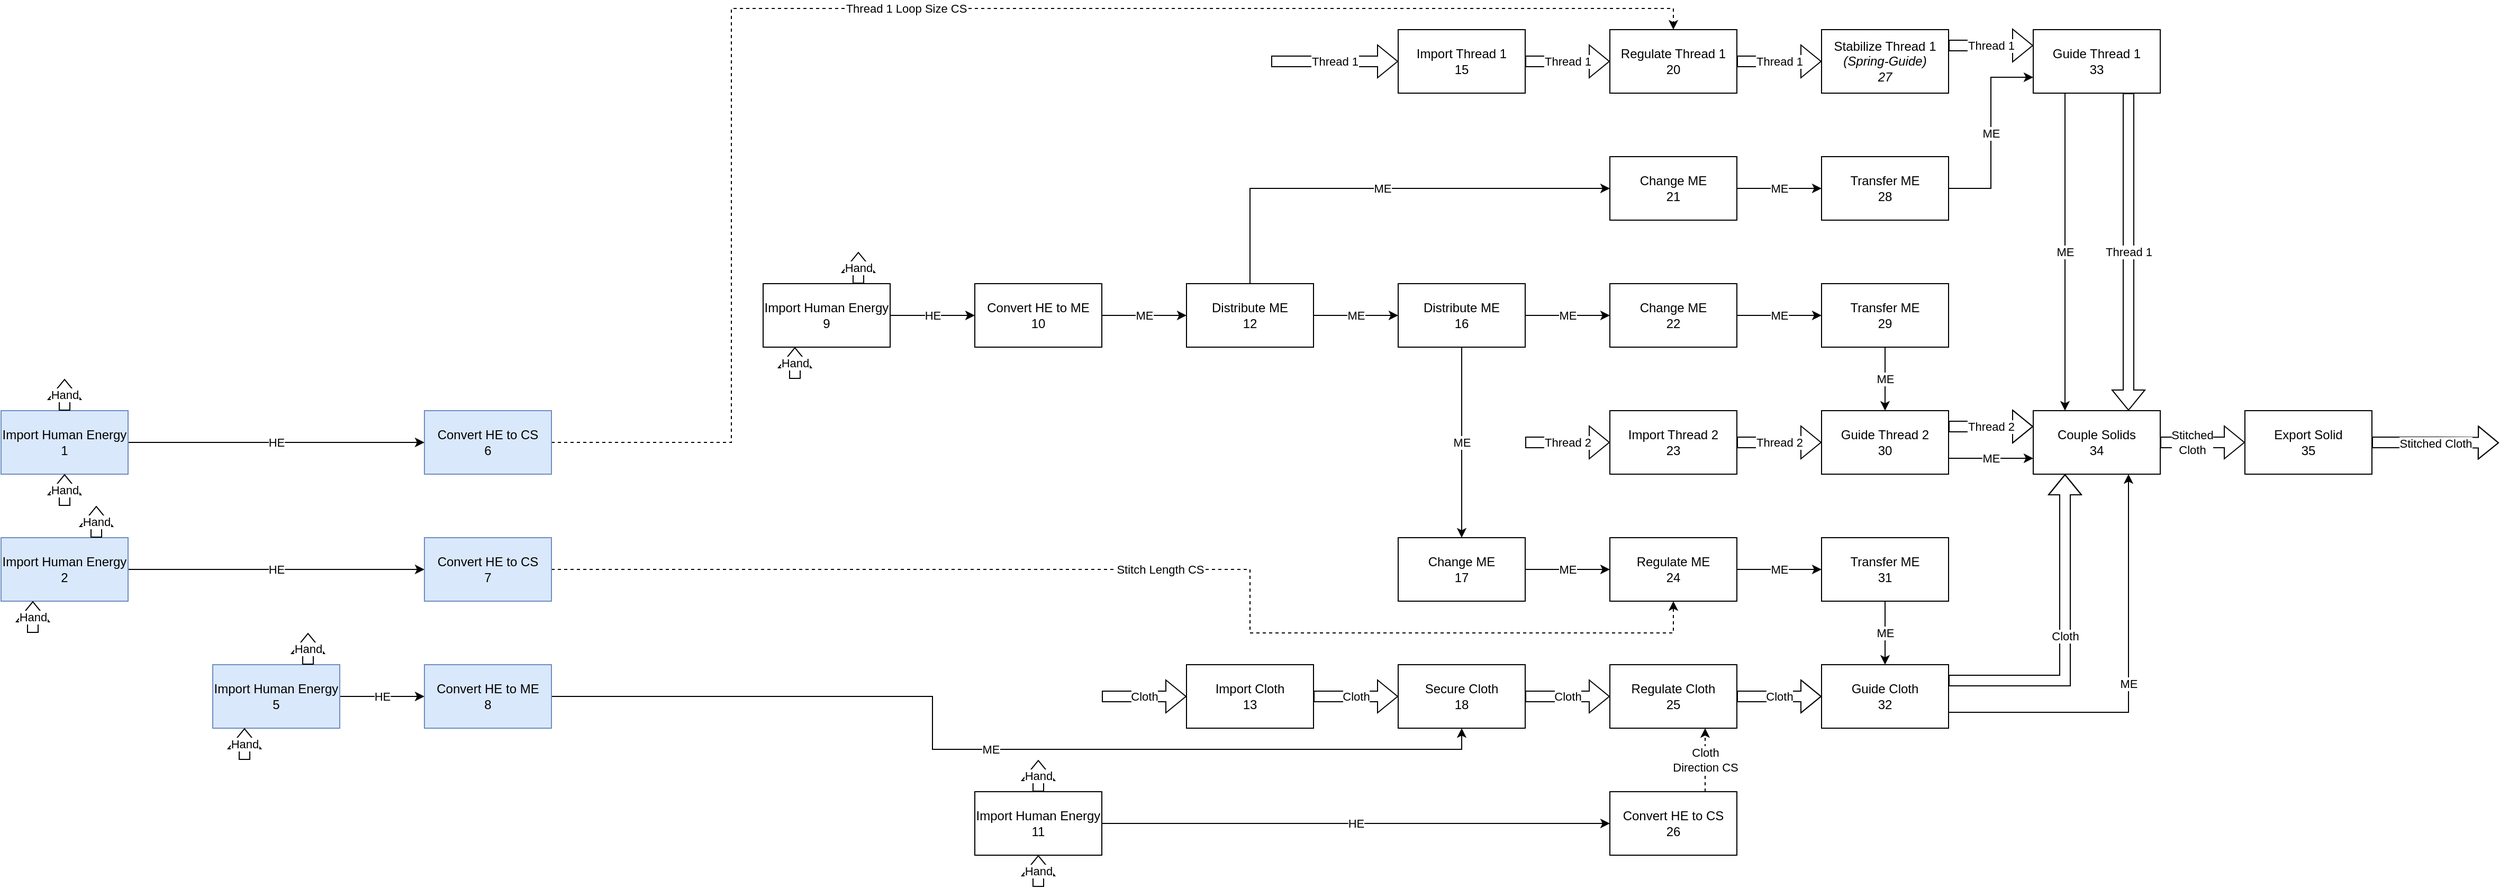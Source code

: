 <mxfile version="20.8.16" type="device"><diagram id="FouJqV1d_kmbgYVT5TFx" name="Page-1"><mxGraphModel dx="2047" dy="1129" grid="1" gridSize="10" guides="1" tooltips="1" connect="1" arrows="1" fold="1" page="1" pageScale="1" pageWidth="1100" pageHeight="850" math="0" shadow="0"><root><mxCell id="0"/><mxCell id="1" parent="0"/><mxCell id="19Ydm1xxJgZy9LFZEYsm-6" value="HE" style="edgeStyle=orthogonalEdgeStyle;rounded=0;orthogonalLoop=1;jettySize=auto;html=1;exitX=1;exitY=0.5;exitDx=0;exitDy=0;entryX=0;entryY=0.5;entryDx=0;entryDy=0;" parent="1" source="19Ydm1xxJgZy9LFZEYsm-1" target="19Ydm1xxJgZy9LFZEYsm-5" edge="1"><mxGeometry relative="1" as="geometry"/></mxCell><mxCell id="19Ydm1xxJgZy9LFZEYsm-1" value="Import Human Energy&lt;br&gt;9" style="rounded=0;whiteSpace=wrap;html=1;" parent="1" vertex="1"><mxGeometry x="80" y="270" width="120" height="60" as="geometry"/></mxCell><mxCell id="19Ydm1xxJgZy9LFZEYsm-2" value="Hand" style="shape=flexArrow;endArrow=classic;html=1;rounded=0;entryX=0.25;entryY=1;entryDx=0;entryDy=0;" parent="1" target="19Ydm1xxJgZy9LFZEYsm-1" edge="1"><mxGeometry width="50" height="50" relative="1" as="geometry"><mxPoint x="110" y="360" as="sourcePoint"/><mxPoint x="170" y="370" as="targetPoint"/></mxGeometry></mxCell><mxCell id="19Ydm1xxJgZy9LFZEYsm-3" value="Hand" style="shape=flexArrow;endArrow=classic;html=1;rounded=0;exitX=0.75;exitY=0;exitDx=0;exitDy=0;" parent="1" source="19Ydm1xxJgZy9LFZEYsm-1" edge="1"><mxGeometry width="50" height="50" relative="1" as="geometry"><mxPoint x="120" y="230" as="sourcePoint"/><mxPoint x="170" y="240" as="targetPoint"/></mxGeometry></mxCell><mxCell id="19Ydm1xxJgZy9LFZEYsm-8" value="ME" style="edgeStyle=orthogonalEdgeStyle;rounded=0;orthogonalLoop=1;jettySize=auto;html=1;exitX=1;exitY=0.5;exitDx=0;exitDy=0;entryX=0;entryY=0.5;entryDx=0;entryDy=0;" parent="1" source="19Ydm1xxJgZy9LFZEYsm-5" target="19Ydm1xxJgZy9LFZEYsm-7" edge="1"><mxGeometry relative="1" as="geometry"><mxPoint x="470" y="320" as="targetPoint"/></mxGeometry></mxCell><mxCell id="19Ydm1xxJgZy9LFZEYsm-5" value="Convert HE to ME&lt;br&gt;10" style="rounded=0;whiteSpace=wrap;html=1;" parent="1" vertex="1"><mxGeometry x="280" y="270" width="120" height="60" as="geometry"/></mxCell><mxCell id="19Ydm1xxJgZy9LFZEYsm-54" value="ME" style="edgeStyle=orthogonalEdgeStyle;rounded=0;orthogonalLoop=1;jettySize=auto;html=1;exitX=1;exitY=0.5;exitDx=0;exitDy=0;entryX=0;entryY=0.5;entryDx=0;entryDy=0;" parent="1" source="19Ydm1xxJgZy9LFZEYsm-7" target="19Ydm1xxJgZy9LFZEYsm-36" edge="1"><mxGeometry relative="1" as="geometry"/></mxCell><mxCell id="19Ydm1xxJgZy9LFZEYsm-7" value="Distribute ME&lt;br&gt;12" style="rounded=0;whiteSpace=wrap;html=1;" parent="1" vertex="1"><mxGeometry x="480" y="270" width="120" height="60" as="geometry"/></mxCell><mxCell id="19Ydm1xxJgZy9LFZEYsm-12" value="ME" style="edgeStyle=orthogonalEdgeStyle;rounded=0;orthogonalLoop=1;jettySize=auto;html=1;exitX=0.5;exitY=0;exitDx=0;exitDy=0;entryX=0;entryY=0.5;entryDx=0;entryDy=0;" parent="1" source="19Ydm1xxJgZy9LFZEYsm-7" target="19Ydm1xxJgZy9LFZEYsm-10" edge="1"><mxGeometry relative="1" as="geometry"><mxPoint x="600" y="180" as="sourcePoint"/></mxGeometry></mxCell><mxCell id="19Ydm1xxJgZy9LFZEYsm-17" value="ME" style="edgeStyle=orthogonalEdgeStyle;rounded=0;orthogonalLoop=1;jettySize=auto;html=1;exitX=1;exitY=0.5;exitDx=0;exitDy=0;entryX=0;entryY=0.5;entryDx=0;entryDy=0;" parent="1" source="19Ydm1xxJgZy9LFZEYsm-10" target="19Ydm1xxJgZy9LFZEYsm-13" edge="1"><mxGeometry relative="1" as="geometry"/></mxCell><mxCell id="19Ydm1xxJgZy9LFZEYsm-10" value="Change ME&lt;br&gt;21" style="rounded=0;whiteSpace=wrap;html=1;" parent="1" vertex="1"><mxGeometry x="880" y="150" width="120" height="60" as="geometry"/></mxCell><mxCell id="19Ydm1xxJgZy9LFZEYsm-18" value="ME" style="edgeStyle=orthogonalEdgeStyle;rounded=0;orthogonalLoop=1;jettySize=auto;html=1;entryX=0;entryY=0.75;entryDx=0;entryDy=0;exitX=1;exitY=0.5;exitDx=0;exitDy=0;" parent="1" source="19Ydm1xxJgZy9LFZEYsm-13" target="19Ydm1xxJgZy9LFZEYsm-21" edge="1"><mxGeometry relative="1" as="geometry"><mxPoint x="1200" y="180" as="sourcePoint"/><mxPoint x="1080" y="180.0" as="targetPoint"/><Array as="points"><mxPoint x="1240" y="180"/><mxPoint x="1240" y="75"/></Array></mxGeometry></mxCell><mxCell id="19Ydm1xxJgZy9LFZEYsm-13" value="Transfer ME&lt;br&gt;28" style="rounded=0;whiteSpace=wrap;html=1;" parent="1" vertex="1"><mxGeometry x="1080" y="150" width="120" height="60" as="geometry"/></mxCell><mxCell id="19Ydm1xxJgZy9LFZEYsm-14" value="Import Thread 1&lt;br&gt;15" style="rounded=0;whiteSpace=wrap;html=1;" parent="1" vertex="1"><mxGeometry x="680" y="30" width="120" height="60" as="geometry"/></mxCell><mxCell id="19Ydm1xxJgZy9LFZEYsm-22" value="Thread 1" style="edgeStyle=orthogonalEdgeStyle;shape=flexArrow;rounded=0;orthogonalLoop=1;jettySize=auto;html=1;entryX=0;entryY=0.5;entryDx=0;entryDy=0;exitX=1;exitY=0.5;exitDx=0;exitDy=0;" parent="1" source="19Ydm1xxJgZy9LFZEYsm-14" target="19Ydm1xxJgZy9LFZEYsm-24" edge="1"><mxGeometry relative="1" as="geometry"><mxPoint x="870" y="60" as="targetPoint"/><mxPoint x="810" y="50" as="sourcePoint"/></mxGeometry></mxCell><mxCell id="19Ydm1xxJgZy9LFZEYsm-86" value="Thread 1" style="edgeStyle=orthogonalEdgeStyle;rounded=0;orthogonalLoop=1;jettySize=auto;html=1;entryX=0.75;entryY=0;entryDx=0;entryDy=0;shape=flexArrow;exitX=0.75;exitY=1;exitDx=0;exitDy=0;" parent="1" source="19Ydm1xxJgZy9LFZEYsm-21" target="19Ydm1xxJgZy9LFZEYsm-85" edge="1"><mxGeometry relative="1" as="geometry"><mxPoint x="1370" y="170" as="sourcePoint"/></mxGeometry></mxCell><mxCell id="19Ydm1xxJgZy9LFZEYsm-94" value="ME" style="edgeStyle=orthogonalEdgeStyle;rounded=0;orthogonalLoop=1;jettySize=auto;html=1;entryX=0.25;entryY=0;entryDx=0;entryDy=0;exitX=0.25;exitY=1;exitDx=0;exitDy=0;" parent="1" source="19Ydm1xxJgZy9LFZEYsm-21" target="19Ydm1xxJgZy9LFZEYsm-85" edge="1"><mxGeometry relative="1" as="geometry"><mxPoint x="1310" y="180" as="sourcePoint"/></mxGeometry></mxCell><mxCell id="19Ydm1xxJgZy9LFZEYsm-21" value="Guide Thread 1&lt;br&gt;33" style="rounded=0;whiteSpace=wrap;html=1;" parent="1" vertex="1"><mxGeometry x="1280" y="30" width="120" height="60" as="geometry"/></mxCell><mxCell id="19Ydm1xxJgZy9LFZEYsm-25" value="Thread 1" style="edgeStyle=orthogonalEdgeStyle;rounded=0;orthogonalLoop=1;jettySize=auto;html=1;entryX=0;entryY=0.25;entryDx=0;entryDy=0;shape=flexArrow;exitX=1;exitY=0.25;exitDx=0;exitDy=0;" parent="1" source="19Ydm1xxJgZy9LFZEYsm-113" target="19Ydm1xxJgZy9LFZEYsm-21" edge="1"><mxGeometry relative="1" as="geometry"><mxPoint x="1200" y="60" as="sourcePoint"/></mxGeometry></mxCell><mxCell id="19Ydm1xxJgZy9LFZEYsm-114" value="Thread 1" style="edgeStyle=orthogonalEdgeStyle;rounded=0;orthogonalLoop=1;jettySize=auto;html=1;exitX=1;exitY=0.5;exitDx=0;exitDy=0;entryX=0;entryY=0.5;entryDx=0;entryDy=0;shape=flexArrow;" parent="1" source="19Ydm1xxJgZy9LFZEYsm-24" target="19Ydm1xxJgZy9LFZEYsm-113" edge="1"><mxGeometry relative="1" as="geometry"/></mxCell><mxCell id="19Ydm1xxJgZy9LFZEYsm-24" value="Regulate Thread 1&lt;br&gt;20" style="rounded=0;whiteSpace=wrap;html=1;" parent="1" vertex="1"><mxGeometry x="880" y="30" width="120" height="60" as="geometry"/></mxCell><mxCell id="19Ydm1xxJgZy9LFZEYsm-29" value="HE" style="edgeStyle=orthogonalEdgeStyle;rounded=0;orthogonalLoop=1;jettySize=auto;html=1;exitX=1;exitY=0.5;exitDx=0;exitDy=0;entryX=0;entryY=0.5;entryDx=0;entryDy=0;" parent="1" source="19Ydm1xxJgZy9LFZEYsm-33" target="19Ydm1xxJgZy9LFZEYsm-119" edge="1"><mxGeometry relative="1" as="geometry"><mxPoint x="200" y="540" as="sourcePoint"/><mxPoint x="-440" y="420" as="targetPoint"/></mxGeometry></mxCell><mxCell id="19Ydm1xxJgZy9LFZEYsm-28" value="Thread 1 Loop Size CS" style="edgeStyle=orthogonalEdgeStyle;rounded=0;orthogonalLoop=1;jettySize=auto;html=1;entryX=0.5;entryY=0;entryDx=0;entryDy=0;dashed=1;exitX=1;exitY=0.5;exitDx=0;exitDy=0;" parent="1" source="19Ydm1xxJgZy9LFZEYsm-119" target="19Ydm1xxJgZy9LFZEYsm-24" edge="1"><mxGeometry relative="1" as="geometry"><mxPoint x="340" y="20" as="sourcePoint"/><Array as="points"><mxPoint x="50" y="420"/><mxPoint x="50" y="10"/><mxPoint x="940" y="10"/></Array></mxGeometry></mxCell><mxCell id="19Ydm1xxJgZy9LFZEYsm-33" value="Import Human Energy&lt;br&gt;1" style="rounded=0;whiteSpace=wrap;html=1;fillColor=#dae8fc;strokeColor=#6c8ebf;" parent="1" vertex="1"><mxGeometry x="-640" y="390" width="120" height="60" as="geometry"/></mxCell><mxCell id="19Ydm1xxJgZy9LFZEYsm-34" value="Hand" style="shape=flexArrow;endArrow=classic;html=1;rounded=0;entryX=0.5;entryY=1;entryDx=0;entryDy=0;" parent="1" target="19Ydm1xxJgZy9LFZEYsm-33" edge="1"><mxGeometry width="50" height="50" relative="1" as="geometry"><mxPoint x="-580" y="480" as="sourcePoint"/><mxPoint x="-550" y="570" as="targetPoint"/></mxGeometry></mxCell><mxCell id="19Ydm1xxJgZy9LFZEYsm-35" value="Hand" style="shape=flexArrow;endArrow=classic;html=1;rounded=0;exitX=0.5;exitY=0;exitDx=0;exitDy=0;" parent="1" source="19Ydm1xxJgZy9LFZEYsm-33" edge="1"><mxGeometry width="50" height="50" relative="1" as="geometry"><mxPoint x="-600" y="350" as="sourcePoint"/><mxPoint x="-580" y="360" as="targetPoint"/></mxGeometry></mxCell><mxCell id="19Ydm1xxJgZy9LFZEYsm-55" value="ME" style="edgeStyle=orthogonalEdgeStyle;rounded=0;orthogonalLoop=1;jettySize=auto;html=1;exitX=0.5;exitY=1;exitDx=0;exitDy=0;entryX=0.5;entryY=0;entryDx=0;entryDy=0;" parent="1" source="19Ydm1xxJgZy9LFZEYsm-36" target="19Ydm1xxJgZy9LFZEYsm-49" edge="1"><mxGeometry relative="1" as="geometry"><mxPoint x="740.0" y="390" as="targetPoint"/><Array as="points"><mxPoint x="740" y="400"/><mxPoint x="740" y="400"/></Array></mxGeometry></mxCell><mxCell id="19Ydm1xxJgZy9LFZEYsm-79" value="ME" style="edgeStyle=orthogonalEdgeStyle;rounded=0;orthogonalLoop=1;jettySize=auto;html=1;exitX=1;exitY=0.5;exitDx=0;exitDy=0;entryX=0;entryY=0.5;entryDx=0;entryDy=0;" parent="1" source="19Ydm1xxJgZy9LFZEYsm-36" target="19Ydm1xxJgZy9LFZEYsm-61" edge="1"><mxGeometry relative="1" as="geometry"/></mxCell><mxCell id="19Ydm1xxJgZy9LFZEYsm-36" value="Distribute ME&lt;br&gt;16" style="rounded=0;whiteSpace=wrap;html=1;" parent="1" vertex="1"><mxGeometry x="680" y="270" width="120" height="60" as="geometry"/></mxCell><mxCell id="19Ydm1xxJgZy9LFZEYsm-47" value="Cloth" style="edgeStyle=orthogonalEdgeStyle;rounded=0;orthogonalLoop=1;jettySize=auto;html=1;exitX=1;exitY=0.5;exitDx=0;exitDy=0;entryX=0;entryY=0.5;entryDx=0;entryDy=0;shape=flexArrow;" parent="1" source="19Ydm1xxJgZy9LFZEYsm-38" target="19Ydm1xxJgZy9LFZEYsm-41" edge="1"><mxGeometry relative="1" as="geometry"/></mxCell><mxCell id="19Ydm1xxJgZy9LFZEYsm-38" value="Import Cloth&lt;br&gt;13" style="rounded=0;whiteSpace=wrap;html=1;" parent="1" vertex="1"><mxGeometry x="480" y="630" width="120" height="60" as="geometry"/></mxCell><mxCell id="19Ydm1xxJgZy9LFZEYsm-39" value="Thread 1" style="shape=flexArrow;endArrow=classic;html=1;rounded=0;entryX=0;entryY=0.5;entryDx=0;entryDy=0;" parent="1" target="19Ydm1xxJgZy9LFZEYsm-14" edge="1"><mxGeometry width="50" height="50" relative="1" as="geometry"><mxPoint x="560" y="60" as="sourcePoint"/><mxPoint x="650" y="30" as="targetPoint"/><Array as="points"/></mxGeometry></mxCell><mxCell id="19Ydm1xxJgZy9LFZEYsm-40" value="Cloth" style="shape=flexArrow;endArrow=classic;html=1;rounded=0;entryX=0;entryY=0.5;entryDx=0;entryDy=0;" parent="1" target="19Ydm1xxJgZy9LFZEYsm-38" edge="1"><mxGeometry width="50" height="50" relative="1" as="geometry"><mxPoint x="400" y="660" as="sourcePoint"/><mxPoint x="440" y="630" as="targetPoint"/></mxGeometry></mxCell><mxCell id="19Ydm1xxJgZy9LFZEYsm-58" value="Cloth" style="edgeStyle=orthogonalEdgeStyle;rounded=0;orthogonalLoop=1;jettySize=auto;html=1;exitX=1;exitY=0.5;exitDx=0;exitDy=0;shape=flexArrow;entryX=0;entryY=0.5;entryDx=0;entryDy=0;" parent="1" source="19Ydm1xxJgZy9LFZEYsm-41" target="19Ydm1xxJgZy9LFZEYsm-82" edge="1"><mxGeometry relative="1" as="geometry"><mxPoint x="860" y="660" as="targetPoint"/></mxGeometry></mxCell><mxCell id="19Ydm1xxJgZy9LFZEYsm-41" value="Secure Cloth&lt;br&gt;18" style="rounded=0;whiteSpace=wrap;html=1;" parent="1" vertex="1"><mxGeometry x="680" y="630" width="120" height="60" as="geometry"/></mxCell><mxCell id="19Ydm1xxJgZy9LFZEYsm-43" value="ME" style="edgeStyle=orthogonalEdgeStyle;rounded=0;orthogonalLoop=1;jettySize=auto;html=1;entryX=0.5;entryY=1;entryDx=0;entryDy=0;exitX=1;exitY=0.5;exitDx=0;exitDy=0;" parent="1" source="US3afLw9mMa51dRzRpE4-1" target="19Ydm1xxJgZy9LFZEYsm-41" edge="1"><mxGeometry relative="1" as="geometry"><mxPoint x="-100" y="660" as="sourcePoint"/><mxPoint x="780.0" y="800" as="targetPoint"/><Array as="points"><mxPoint x="240" y="660"/><mxPoint x="240" y="710"/><mxPoint x="740" y="710"/></Array></mxGeometry></mxCell><mxCell id="US3afLw9mMa51dRzRpE4-2" value="HE" style="edgeStyle=orthogonalEdgeStyle;rounded=0;orthogonalLoop=1;jettySize=auto;html=1;exitX=1;exitY=0.5;exitDx=0;exitDy=0;entryX=0;entryY=0.5;entryDx=0;entryDy=0;" parent="1" source="19Ydm1xxJgZy9LFZEYsm-44" target="US3afLw9mMa51dRzRpE4-1" edge="1"><mxGeometry relative="1" as="geometry"/></mxCell><mxCell id="19Ydm1xxJgZy9LFZEYsm-44" value="Import Human Energy&lt;br&gt;5" style="rounded=0;whiteSpace=wrap;html=1;fillColor=#dae8fc;strokeColor=#6c8ebf;" parent="1" vertex="1"><mxGeometry x="-440" y="630" width="120" height="60" as="geometry"/></mxCell><mxCell id="19Ydm1xxJgZy9LFZEYsm-45" value="Hand" style="shape=flexArrow;endArrow=classic;html=1;rounded=0;entryX=0.25;entryY=1;entryDx=0;entryDy=0;" parent="1" target="19Ydm1xxJgZy9LFZEYsm-44" edge="1"><mxGeometry width="50" height="50" relative="1" as="geometry"><mxPoint x="-410" y="720" as="sourcePoint"/><mxPoint x="-350" y="730" as="targetPoint"/></mxGeometry></mxCell><mxCell id="19Ydm1xxJgZy9LFZEYsm-46" value="Hand" style="shape=flexArrow;endArrow=classic;html=1;rounded=0;exitX=0.75;exitY=0;exitDx=0;exitDy=0;" parent="1" source="19Ydm1xxJgZy9LFZEYsm-44" edge="1"><mxGeometry width="50" height="50" relative="1" as="geometry"><mxPoint x="-400" y="590" as="sourcePoint"/><mxPoint x="-350" y="600" as="targetPoint"/></mxGeometry></mxCell><mxCell id="19Ydm1xxJgZy9LFZEYsm-59" value="ME" style="edgeStyle=orthogonalEdgeStyle;rounded=0;orthogonalLoop=1;jettySize=auto;html=1;exitX=1;exitY=0.5;exitDx=0;exitDy=0;entryX=0;entryY=0.5;entryDx=0;entryDy=0;" parent="1" source="19Ydm1xxJgZy9LFZEYsm-49" target="19Ydm1xxJgZy9LFZEYsm-66" edge="1"><mxGeometry relative="1" as="geometry"><mxPoint x="860" y="540" as="targetPoint"/></mxGeometry></mxCell><mxCell id="19Ydm1xxJgZy9LFZEYsm-49" value="Change ME&lt;br&gt;17" style="rounded=0;whiteSpace=wrap;html=1;" parent="1" vertex="1"><mxGeometry x="680" y="510" width="120" height="60" as="geometry"/></mxCell><mxCell id="19Ydm1xxJgZy9LFZEYsm-60" value="ME" style="edgeStyle=orthogonalEdgeStyle;rounded=0;orthogonalLoop=1;jettySize=auto;html=1;exitX=0.5;exitY=1;exitDx=0;exitDy=0;entryX=0.5;entryY=0;entryDx=0;entryDy=0;" parent="1" source="19Ydm1xxJgZy9LFZEYsm-51" target="19Ydm1xxJgZy9LFZEYsm-52" edge="1"><mxGeometry relative="1" as="geometry"/></mxCell><mxCell id="19Ydm1xxJgZy9LFZEYsm-51" value="Transfer ME&lt;br&gt;31" style="rounded=0;whiteSpace=wrap;html=1;" parent="1" vertex="1"><mxGeometry x="1080" y="510" width="120" height="60" as="geometry"/></mxCell><mxCell id="19Ydm1xxJgZy9LFZEYsm-88" value="Cloth" style="edgeStyle=orthogonalEdgeStyle;shape=flexArrow;rounded=0;orthogonalLoop=1;jettySize=auto;html=1;exitX=1;exitY=0.25;exitDx=0;exitDy=0;entryX=0.25;entryY=1;entryDx=0;entryDy=0;" parent="1" source="19Ydm1xxJgZy9LFZEYsm-52" target="19Ydm1xxJgZy9LFZEYsm-85" edge="1"><mxGeometry relative="1" as="geometry"/></mxCell><mxCell id="19Ydm1xxJgZy9LFZEYsm-93" value="ME" style="edgeStyle=orthogonalEdgeStyle;rounded=0;orthogonalLoop=1;jettySize=auto;html=1;exitX=1;exitY=0.75;exitDx=0;exitDy=0;entryX=0.75;entryY=1;entryDx=0;entryDy=0;" parent="1" source="19Ydm1xxJgZy9LFZEYsm-52" target="19Ydm1xxJgZy9LFZEYsm-85" edge="1"><mxGeometry relative="1" as="geometry"/></mxCell><mxCell id="19Ydm1xxJgZy9LFZEYsm-52" value="Guide Cloth&lt;br&gt;32" style="rounded=0;whiteSpace=wrap;html=1;" parent="1" vertex="1"><mxGeometry x="1080" y="630" width="120" height="60" as="geometry"/></mxCell><mxCell id="19Ydm1xxJgZy9LFZEYsm-80" value="ME" style="edgeStyle=orthogonalEdgeStyle;rounded=0;orthogonalLoop=1;jettySize=auto;html=1;exitX=1;exitY=0.5;exitDx=0;exitDy=0;entryX=0;entryY=0.5;entryDx=0;entryDy=0;" parent="1" source="19Ydm1xxJgZy9LFZEYsm-61" target="19Ydm1xxJgZy9LFZEYsm-74" edge="1"><mxGeometry relative="1" as="geometry"/></mxCell><mxCell id="19Ydm1xxJgZy9LFZEYsm-61" value="Change ME&lt;br&gt;22" style="rounded=0;whiteSpace=wrap;html=1;" parent="1" vertex="1"><mxGeometry x="880" y="270" width="120" height="60" as="geometry"/></mxCell><mxCell id="19Ydm1xxJgZy9LFZEYsm-62" value="Import Thread 2&lt;br&gt;23" style="rounded=0;whiteSpace=wrap;html=1;" parent="1" vertex="1"><mxGeometry x="880" y="390" width="120" height="60" as="geometry"/></mxCell><mxCell id="19Ydm1xxJgZy9LFZEYsm-63" value="Thread 2" style="shape=flexArrow;endArrow=classic;html=1;rounded=0;entryX=0;entryY=0.5;entryDx=0;entryDy=0;" parent="1" target="19Ydm1xxJgZy9LFZEYsm-62" edge="1"><mxGeometry width="50" height="50" relative="1" as="geometry"><mxPoint x="800" y="420" as="sourcePoint"/><mxPoint x="800" y="400" as="targetPoint"/></mxGeometry></mxCell><mxCell id="19Ydm1xxJgZy9LFZEYsm-77" value="Thread 2" style="edgeStyle=orthogonalEdgeStyle;shape=flexArrow;rounded=0;orthogonalLoop=1;jettySize=auto;html=1;exitX=1;exitY=0.5;exitDx=0;exitDy=0;entryX=0;entryY=0.5;entryDx=0;entryDy=0;" parent="1" source="19Ydm1xxJgZy9LFZEYsm-62" target="19Ydm1xxJgZy9LFZEYsm-76" edge="1"><mxGeometry relative="1" as="geometry"><mxPoint x="1000" y="420" as="sourcePoint"/></mxGeometry></mxCell><mxCell id="19Ydm1xxJgZy9LFZEYsm-67" value="ME" style="edgeStyle=orthogonalEdgeStyle;rounded=0;orthogonalLoop=1;jettySize=auto;html=1;exitX=1;exitY=0.5;exitDx=0;exitDy=0;entryX=0;entryY=0.5;entryDx=0;entryDy=0;" parent="1" source="19Ydm1xxJgZy9LFZEYsm-66" target="19Ydm1xxJgZy9LFZEYsm-51" edge="1"><mxGeometry relative="1" as="geometry"/></mxCell><mxCell id="19Ydm1xxJgZy9LFZEYsm-66" value="Regulate ME&lt;br&gt;24" style="rounded=0;whiteSpace=wrap;html=1;" parent="1" vertex="1"><mxGeometry x="880" y="510" width="120" height="60" as="geometry"/></mxCell><mxCell id="19Ydm1xxJgZy9LFZEYsm-68" value="HE" style="edgeStyle=orthogonalEdgeStyle;rounded=0;orthogonalLoop=1;jettySize=auto;html=1;exitX=1;exitY=0.5;exitDx=0;exitDy=0;entryX=0;entryY=0.5;entryDx=0;entryDy=0;" parent="1" source="19Ydm1xxJgZy9LFZEYsm-70" target="19Ydm1xxJgZy9LFZEYsm-110" edge="1"><mxGeometry relative="1" as="geometry"><mxPoint x="-520" y="425" as="sourcePoint"/><mxPoint x="-440" y="540" as="targetPoint"/></mxGeometry></mxCell><mxCell id="19Ydm1xxJgZy9LFZEYsm-73" value="Stitch Length CS" style="edgeStyle=orthogonalEdgeStyle;rounded=0;orthogonalLoop=1;jettySize=auto;html=1;entryX=0.5;entryY=1;entryDx=0;entryDy=0;dashed=1;exitX=1;exitY=0.5;exitDx=0;exitDy=0;" parent="1" source="19Ydm1xxJgZy9LFZEYsm-110" target="19Ydm1xxJgZy9LFZEYsm-66" edge="1"><mxGeometry relative="1" as="geometry"><mxPoint x="410" y="510" as="sourcePoint"/><Array as="points"><mxPoint x="540" y="540"/><mxPoint x="540" y="600"/><mxPoint x="940" y="600"/></Array></mxGeometry></mxCell><mxCell id="19Ydm1xxJgZy9LFZEYsm-70" value="Import Human Energy&lt;br&gt;2" style="rounded=0;whiteSpace=wrap;html=1;fillColor=#dae8fc;strokeColor=#6c8ebf;" parent="1" vertex="1"><mxGeometry x="-640" y="510" width="120" height="60" as="geometry"/></mxCell><mxCell id="19Ydm1xxJgZy9LFZEYsm-71" value="Hand" style="shape=flexArrow;endArrow=classic;html=1;rounded=0;entryX=0.25;entryY=1;entryDx=0;entryDy=0;" parent="1" target="19Ydm1xxJgZy9LFZEYsm-70" edge="1"><mxGeometry width="50" height="50" relative="1" as="geometry"><mxPoint x="-610" y="600" as="sourcePoint"/><mxPoint x="-550" y="610" as="targetPoint"/></mxGeometry></mxCell><mxCell id="19Ydm1xxJgZy9LFZEYsm-72" value="Hand" style="shape=flexArrow;endArrow=classic;html=1;rounded=0;exitX=0.75;exitY=0;exitDx=0;exitDy=0;" parent="1" source="19Ydm1xxJgZy9LFZEYsm-70" edge="1"><mxGeometry width="50" height="50" relative="1" as="geometry"><mxPoint x="-600" y="470" as="sourcePoint"/><mxPoint x="-550" y="480" as="targetPoint"/></mxGeometry></mxCell><mxCell id="19Ydm1xxJgZy9LFZEYsm-81" value="ME" style="edgeStyle=orthogonalEdgeStyle;rounded=0;orthogonalLoop=1;jettySize=auto;html=1;exitX=0.5;exitY=1;exitDx=0;exitDy=0;entryX=0.5;entryY=0;entryDx=0;entryDy=0;" parent="1" source="19Ydm1xxJgZy9LFZEYsm-74" target="19Ydm1xxJgZy9LFZEYsm-76" edge="1"><mxGeometry relative="1" as="geometry"/></mxCell><mxCell id="19Ydm1xxJgZy9LFZEYsm-74" value="Transfer ME&lt;br&gt;29" style="rounded=0;whiteSpace=wrap;html=1;" parent="1" vertex="1"><mxGeometry x="1080" y="270" width="120" height="60" as="geometry"/></mxCell><mxCell id="19Ydm1xxJgZy9LFZEYsm-87" value="Thread 2" style="edgeStyle=orthogonalEdgeStyle;shape=flexArrow;rounded=0;orthogonalLoop=1;jettySize=auto;html=1;exitX=1;exitY=0.25;exitDx=0;exitDy=0;entryX=0;entryY=0.25;entryDx=0;entryDy=0;" parent="1" source="19Ydm1xxJgZy9LFZEYsm-76" target="19Ydm1xxJgZy9LFZEYsm-85" edge="1"><mxGeometry relative="1" as="geometry"><Array as="points"><mxPoint x="1260" y="405"/><mxPoint x="1260" y="405"/></Array></mxGeometry></mxCell><mxCell id="19Ydm1xxJgZy9LFZEYsm-92" value="ME" style="edgeStyle=orthogonalEdgeStyle;rounded=0;orthogonalLoop=1;jettySize=auto;html=1;exitX=1;exitY=0.75;exitDx=0;exitDy=0;entryX=0;entryY=0.75;entryDx=0;entryDy=0;" parent="1" source="19Ydm1xxJgZy9LFZEYsm-76" target="19Ydm1xxJgZy9LFZEYsm-85" edge="1"><mxGeometry relative="1" as="geometry"><Array as="points"><mxPoint x="1270" y="435"/><mxPoint x="1270" y="435"/></Array></mxGeometry></mxCell><mxCell id="19Ydm1xxJgZy9LFZEYsm-76" value="Guide Thread 2&lt;br&gt;30" style="rounded=0;whiteSpace=wrap;html=1;" parent="1" vertex="1"><mxGeometry x="1080" y="390" width="120" height="60" as="geometry"/></mxCell><mxCell id="19Ydm1xxJgZy9LFZEYsm-82" value="Regulate Cloth&lt;br&gt;25" style="rounded=0;whiteSpace=wrap;html=1;" parent="1" vertex="1"><mxGeometry x="880" y="630" width="120" height="60" as="geometry"/></mxCell><mxCell id="19Ydm1xxJgZy9LFZEYsm-84" value="Cloth" style="edgeStyle=orthogonalEdgeStyle;rounded=0;orthogonalLoop=1;jettySize=auto;html=1;shape=flexArrow;entryX=0;entryY=0.5;entryDx=0;entryDy=0;exitX=1;exitY=0.5;exitDx=0;exitDy=0;" parent="1" source="19Ydm1xxJgZy9LFZEYsm-82" target="19Ydm1xxJgZy9LFZEYsm-52" edge="1"><mxGeometry relative="1" as="geometry"><mxPoint x="810" y="750" as="sourcePoint"/><mxPoint x="890" y="670" as="targetPoint"/><Array as="points"><mxPoint x="1030" y="660"/><mxPoint x="1030" y="660"/></Array></mxGeometry></mxCell><mxCell id="19Ydm1xxJgZy9LFZEYsm-85" value="Couple Solids&lt;br&gt;34" style="rounded=0;whiteSpace=wrap;html=1;" parent="1" vertex="1"><mxGeometry x="1280" y="390" width="120" height="60" as="geometry"/></mxCell><mxCell id="19Ydm1xxJgZy9LFZEYsm-89" value="Stitched&lt;br&gt;Cloth" style="shape=flexArrow;endArrow=classic;html=1;rounded=0;exitX=1;exitY=0.5;exitDx=0;exitDy=0;entryX=0;entryY=0.5;entryDx=0;entryDy=0;" parent="1" source="19Ydm1xxJgZy9LFZEYsm-85" target="19Ydm1xxJgZy9LFZEYsm-90" edge="1"><mxGeometry x="-0.25" width="50" height="50" relative="1" as="geometry"><mxPoint x="1460" y="380" as="sourcePoint"/><mxPoint x="1480" y="420" as="targetPoint"/><mxPoint as="offset"/></mxGeometry></mxCell><mxCell id="19Ydm1xxJgZy9LFZEYsm-91" value="Stitched Cloth" style="edgeStyle=orthogonalEdgeStyle;shape=flexArrow;rounded=0;orthogonalLoop=1;jettySize=auto;html=1;exitX=1;exitY=0.5;exitDx=0;exitDy=0;" parent="1" source="19Ydm1xxJgZy9LFZEYsm-90" edge="1"><mxGeometry relative="1" as="geometry"><mxPoint x="1720" y="420.333" as="targetPoint"/></mxGeometry></mxCell><mxCell id="19Ydm1xxJgZy9LFZEYsm-90" value="Export Solid&lt;br&gt;35" style="rounded=0;whiteSpace=wrap;html=1;" parent="1" vertex="1"><mxGeometry x="1480" y="390" width="120" height="60" as="geometry"/></mxCell><mxCell id="19Ydm1xxJgZy9LFZEYsm-106" value="HE" style="edgeStyle=orthogonalEdgeStyle;rounded=0;orthogonalLoop=1;jettySize=auto;html=1;exitX=1;exitY=0.5;exitDx=0;exitDy=0;entryX=0;entryY=0.5;entryDx=0;entryDy=0;" parent="1" source="19Ydm1xxJgZy9LFZEYsm-96" target="19Ydm1xxJgZy9LFZEYsm-101" edge="1"><mxGeometry relative="1" as="geometry"><mxPoint x="480" y="780" as="targetPoint"/></mxGeometry></mxCell><mxCell id="19Ydm1xxJgZy9LFZEYsm-96" value="Import Human Energy&lt;br&gt;11" style="rounded=0;whiteSpace=wrap;html=1;" parent="1" vertex="1"><mxGeometry x="280" y="750" width="120" height="60" as="geometry"/></mxCell><mxCell id="19Ydm1xxJgZy9LFZEYsm-97" value="Hand" style="shape=flexArrow;endArrow=classic;html=1;rounded=0;entryX=0.5;entryY=1;entryDx=0;entryDy=0;" parent="1" target="19Ydm1xxJgZy9LFZEYsm-96" edge="1"><mxGeometry width="50" height="50" relative="1" as="geometry"><mxPoint x="340" y="840" as="sourcePoint"/><mxPoint x="370" y="850" as="targetPoint"/></mxGeometry></mxCell><mxCell id="19Ydm1xxJgZy9LFZEYsm-98" value="Hand" style="shape=flexArrow;endArrow=classic;html=1;rounded=0;exitX=0.5;exitY=0;exitDx=0;exitDy=0;" parent="1" source="19Ydm1xxJgZy9LFZEYsm-96" edge="1"><mxGeometry width="50" height="50" relative="1" as="geometry"><mxPoint x="320" y="710" as="sourcePoint"/><mxPoint x="340" y="720" as="targetPoint"/></mxGeometry></mxCell><mxCell id="19Ydm1xxJgZy9LFZEYsm-102" value="Cloth&lt;br&gt;Direction CS" style="edgeStyle=orthogonalEdgeStyle;rounded=0;orthogonalLoop=1;jettySize=auto;html=1;exitX=0.75;exitY=0;exitDx=0;exitDy=0;entryX=0.75;entryY=1;entryDx=0;entryDy=0;dashed=1;" parent="1" source="19Ydm1xxJgZy9LFZEYsm-101" target="19Ydm1xxJgZy9LFZEYsm-82" edge="1"><mxGeometry relative="1" as="geometry"><mxPoint as="offset"/></mxGeometry></mxCell><mxCell id="19Ydm1xxJgZy9LFZEYsm-101" value="Convert HE to CS&lt;br&gt;26" style="rounded=0;whiteSpace=wrap;html=1;" parent="1" vertex="1"><mxGeometry x="880" y="750" width="120" height="60" as="geometry"/></mxCell><mxCell id="19Ydm1xxJgZy9LFZEYsm-110" value="Convert HE to CS&lt;br&gt;7" style="rounded=0;whiteSpace=wrap;html=1;fillColor=#dae8fc;strokeColor=#6c8ebf;" parent="1" vertex="1"><mxGeometry x="-240" y="510" width="120" height="60" as="geometry"/></mxCell><mxCell id="19Ydm1xxJgZy9LFZEYsm-113" value="Stabilize Thread 1&lt;br&gt;&lt;i&gt;(Spring-Guide)&lt;br&gt;27&lt;br&gt;&lt;/i&gt;" style="rounded=0;whiteSpace=wrap;html=1;" parent="1" vertex="1"><mxGeometry x="1080" y="30" width="120" height="60" as="geometry"/></mxCell><mxCell id="19Ydm1xxJgZy9LFZEYsm-119" value="Convert HE to CS&lt;br&gt;6" style="rounded=0;whiteSpace=wrap;html=1;fillColor=#dae8fc;strokeColor=#6c8ebf;" parent="1" vertex="1"><mxGeometry x="-240" y="390" width="120" height="60" as="geometry"/></mxCell><mxCell id="US3afLw9mMa51dRzRpE4-1" value="Convert HE to ME&lt;br&gt;8" style="rounded=0;whiteSpace=wrap;html=1;fillColor=#dae8fc;strokeColor=#6c8ebf;" parent="1" vertex="1"><mxGeometry x="-240" y="630" width="120" height="60" as="geometry"/></mxCell></root></mxGraphModel></diagram></mxfile>